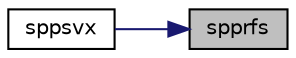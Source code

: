 digraph "spprfs"
{
 // LATEX_PDF_SIZE
  edge [fontname="Helvetica",fontsize="10",labelfontname="Helvetica",labelfontsize="10"];
  node [fontname="Helvetica",fontsize="10",shape=record];
  rankdir="RL";
  Node1 [label="spprfs",height=0.2,width=0.4,color="black", fillcolor="grey75", style="filled", fontcolor="black",tooltip="SPPRFS"];
  Node1 -> Node2 [dir="back",color="midnightblue",fontsize="10",style="solid",fontname="Helvetica"];
  Node2 [label="sppsvx",height=0.2,width=0.4,color="black", fillcolor="white", style="filled",URL="$sppsvx_8f.html#a5fedaae909ff6e16c917dcc5f19cb002",tooltip="SPPSVX computes the solution to system of linear equations A * X = B for OTHER matrices"];
}
